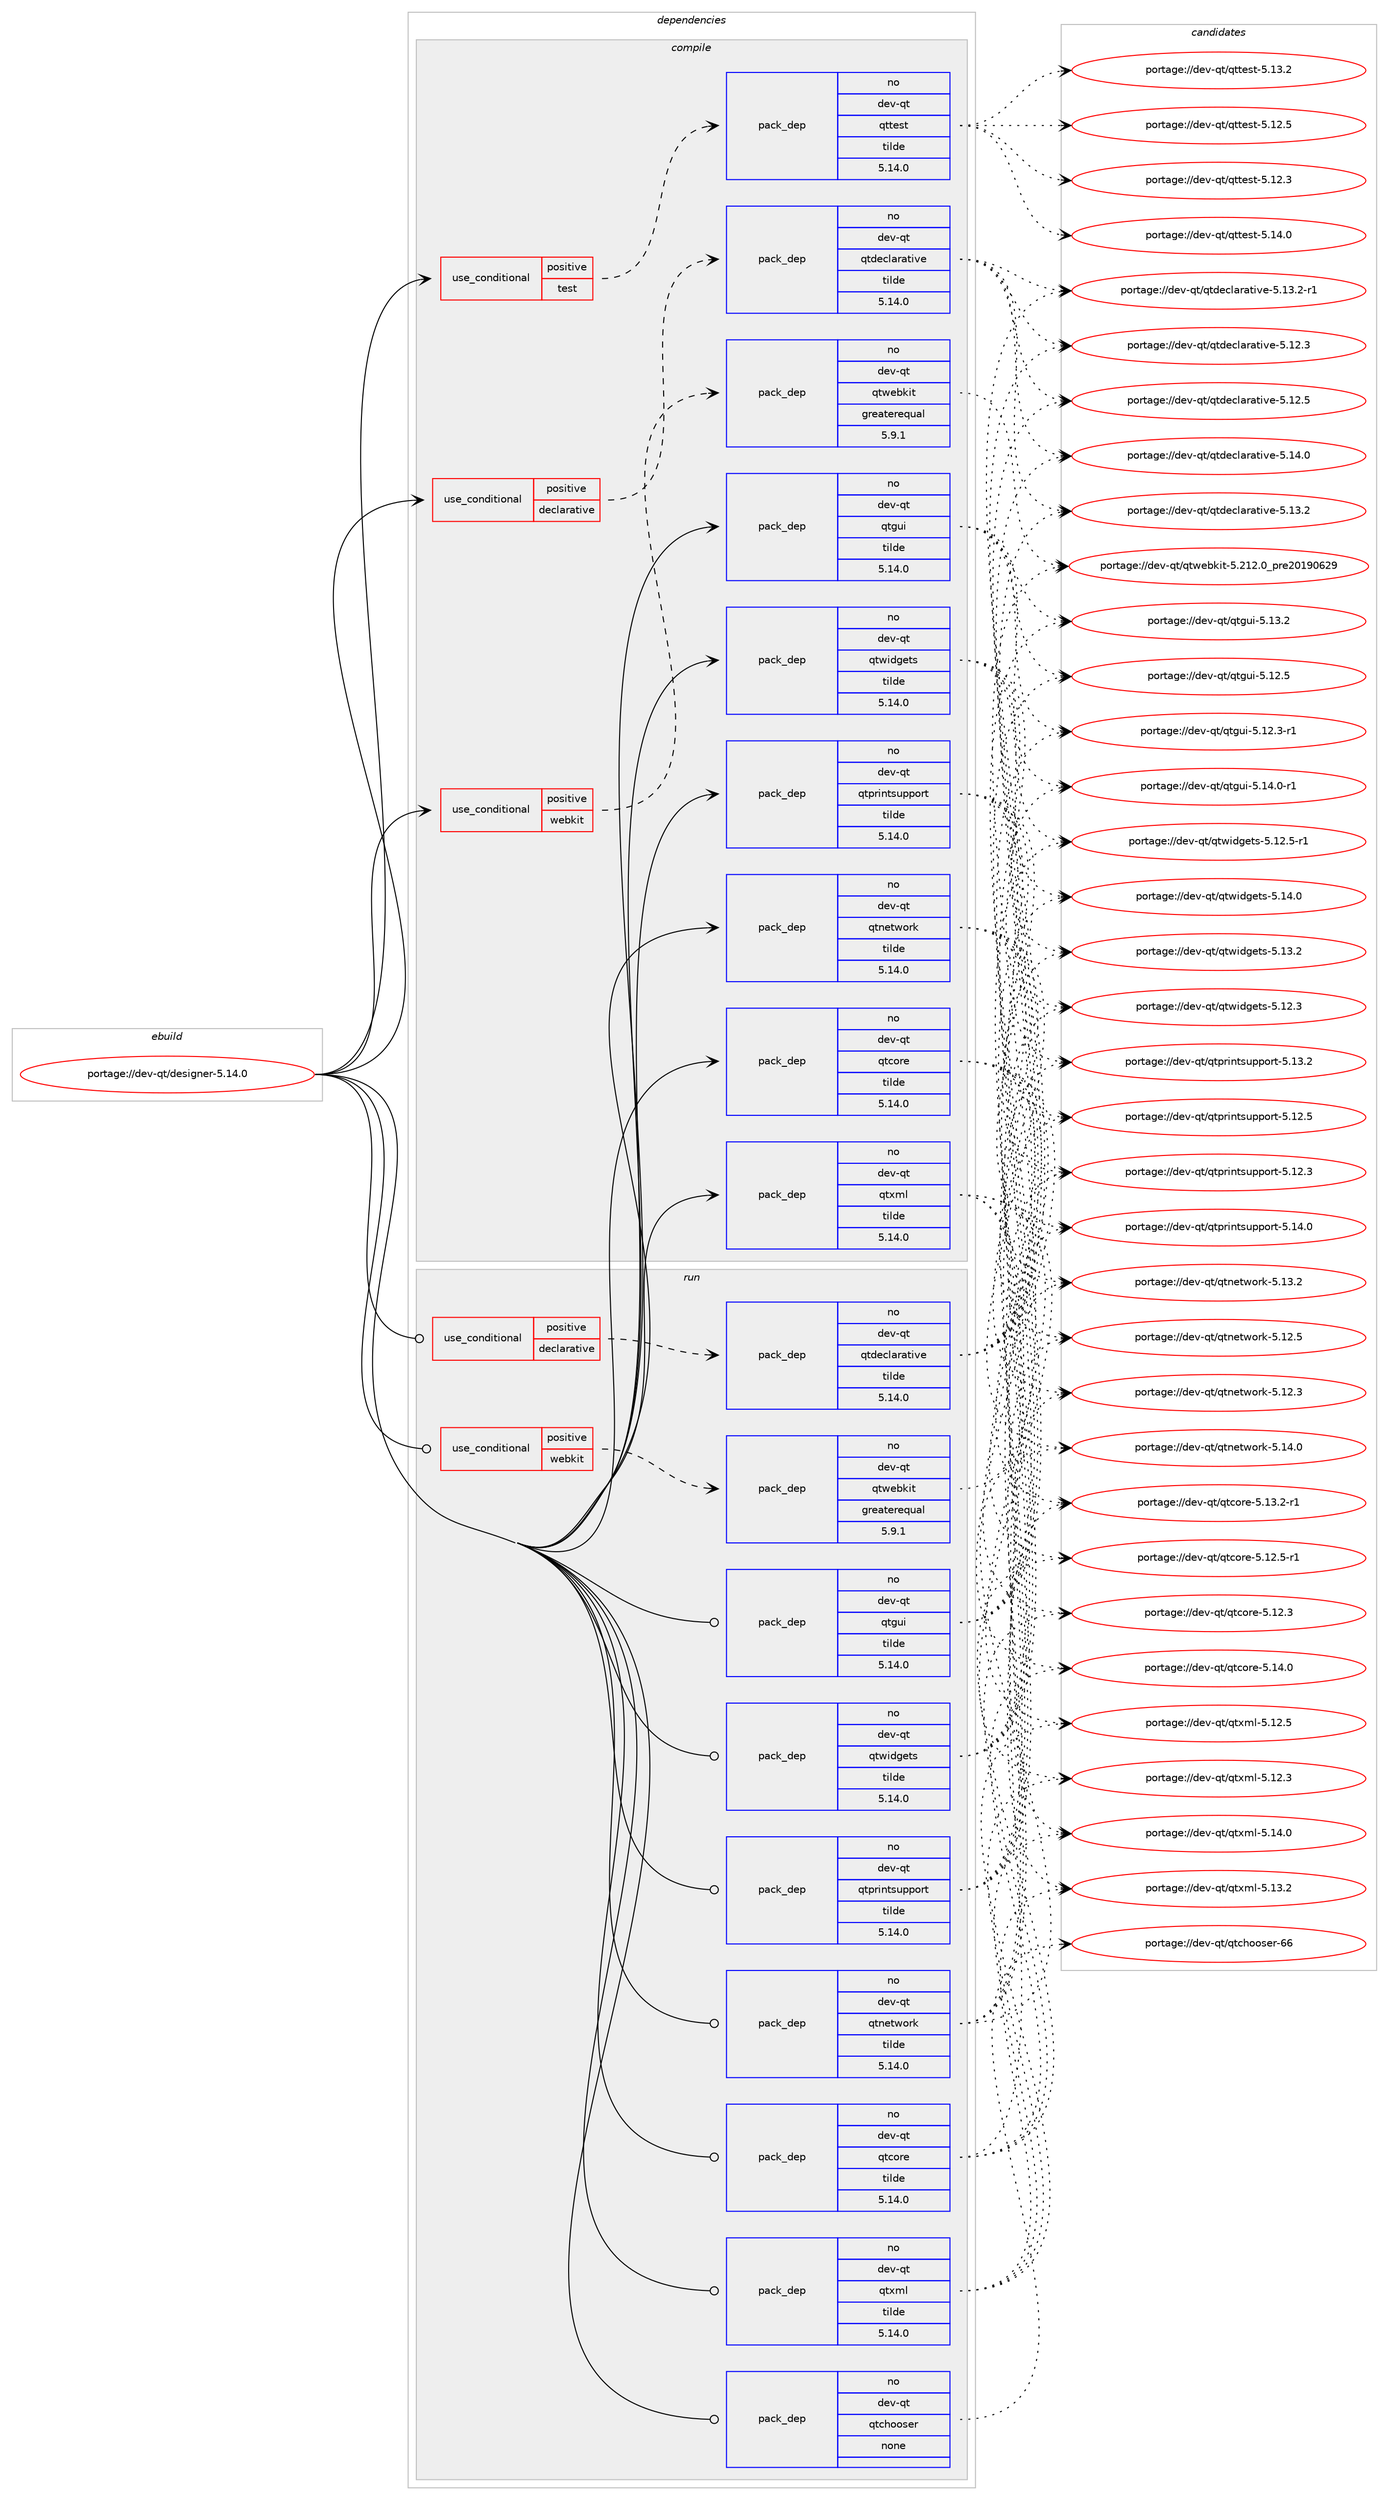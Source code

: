 digraph prolog {

# *************
# Graph options
# *************

newrank=true;
concentrate=true;
compound=true;
graph [rankdir=LR,fontname=Helvetica,fontsize=10,ranksep=1.5];#, ranksep=2.5, nodesep=0.2];
edge  [arrowhead=vee];
node  [fontname=Helvetica,fontsize=10];

# **********
# The ebuild
# **********

subgraph cluster_leftcol {
color=gray;
label=<<i>ebuild</i>>;
id [label="portage://dev-qt/designer-5.14.0", color=red, width=4, href="../dev-qt/designer-5.14.0.svg"];
}

# ****************
# The dependencies
# ****************

subgraph cluster_midcol {
color=gray;
label=<<i>dependencies</i>>;
subgraph cluster_compile {
fillcolor="#eeeeee";
style=filled;
label=<<i>compile</i>>;
subgraph cond103051 {
dependency416064 [label=<<TABLE BORDER="0" CELLBORDER="1" CELLSPACING="0" CELLPADDING="4"><TR><TD ROWSPAN="3" CELLPADDING="10">use_conditional</TD></TR><TR><TD>positive</TD></TR><TR><TD>declarative</TD></TR></TABLE>>, shape=none, color=red];
subgraph pack308132 {
dependency416065 [label=<<TABLE BORDER="0" CELLBORDER="1" CELLSPACING="0" CELLPADDING="4" WIDTH="220"><TR><TD ROWSPAN="6" CELLPADDING="30">pack_dep</TD></TR><TR><TD WIDTH="110">no</TD></TR><TR><TD>dev-qt</TD></TR><TR><TD>qtdeclarative</TD></TR><TR><TD>tilde</TD></TR><TR><TD>5.14.0</TD></TR></TABLE>>, shape=none, color=blue];
}
dependency416064:e -> dependency416065:w [weight=20,style="dashed",arrowhead="vee"];
}
id:e -> dependency416064:w [weight=20,style="solid",arrowhead="vee"];
subgraph cond103052 {
dependency416066 [label=<<TABLE BORDER="0" CELLBORDER="1" CELLSPACING="0" CELLPADDING="4"><TR><TD ROWSPAN="3" CELLPADDING="10">use_conditional</TD></TR><TR><TD>positive</TD></TR><TR><TD>test</TD></TR></TABLE>>, shape=none, color=red];
subgraph pack308133 {
dependency416067 [label=<<TABLE BORDER="0" CELLBORDER="1" CELLSPACING="0" CELLPADDING="4" WIDTH="220"><TR><TD ROWSPAN="6" CELLPADDING="30">pack_dep</TD></TR><TR><TD WIDTH="110">no</TD></TR><TR><TD>dev-qt</TD></TR><TR><TD>qttest</TD></TR><TR><TD>tilde</TD></TR><TR><TD>5.14.0</TD></TR></TABLE>>, shape=none, color=blue];
}
dependency416066:e -> dependency416067:w [weight=20,style="dashed",arrowhead="vee"];
}
id:e -> dependency416066:w [weight=20,style="solid",arrowhead="vee"];
subgraph cond103053 {
dependency416068 [label=<<TABLE BORDER="0" CELLBORDER="1" CELLSPACING="0" CELLPADDING="4"><TR><TD ROWSPAN="3" CELLPADDING="10">use_conditional</TD></TR><TR><TD>positive</TD></TR><TR><TD>webkit</TD></TR></TABLE>>, shape=none, color=red];
subgraph pack308134 {
dependency416069 [label=<<TABLE BORDER="0" CELLBORDER="1" CELLSPACING="0" CELLPADDING="4" WIDTH="220"><TR><TD ROWSPAN="6" CELLPADDING="30">pack_dep</TD></TR><TR><TD WIDTH="110">no</TD></TR><TR><TD>dev-qt</TD></TR><TR><TD>qtwebkit</TD></TR><TR><TD>greaterequal</TD></TR><TR><TD>5.9.1</TD></TR></TABLE>>, shape=none, color=blue];
}
dependency416068:e -> dependency416069:w [weight=20,style="dashed",arrowhead="vee"];
}
id:e -> dependency416068:w [weight=20,style="solid",arrowhead="vee"];
subgraph pack308135 {
dependency416070 [label=<<TABLE BORDER="0" CELLBORDER="1" CELLSPACING="0" CELLPADDING="4" WIDTH="220"><TR><TD ROWSPAN="6" CELLPADDING="30">pack_dep</TD></TR><TR><TD WIDTH="110">no</TD></TR><TR><TD>dev-qt</TD></TR><TR><TD>qtcore</TD></TR><TR><TD>tilde</TD></TR><TR><TD>5.14.0</TD></TR></TABLE>>, shape=none, color=blue];
}
id:e -> dependency416070:w [weight=20,style="solid",arrowhead="vee"];
subgraph pack308136 {
dependency416071 [label=<<TABLE BORDER="0" CELLBORDER="1" CELLSPACING="0" CELLPADDING="4" WIDTH="220"><TR><TD ROWSPAN="6" CELLPADDING="30">pack_dep</TD></TR><TR><TD WIDTH="110">no</TD></TR><TR><TD>dev-qt</TD></TR><TR><TD>qtgui</TD></TR><TR><TD>tilde</TD></TR><TR><TD>5.14.0</TD></TR></TABLE>>, shape=none, color=blue];
}
id:e -> dependency416071:w [weight=20,style="solid",arrowhead="vee"];
subgraph pack308137 {
dependency416072 [label=<<TABLE BORDER="0" CELLBORDER="1" CELLSPACING="0" CELLPADDING="4" WIDTH="220"><TR><TD ROWSPAN="6" CELLPADDING="30">pack_dep</TD></TR><TR><TD WIDTH="110">no</TD></TR><TR><TD>dev-qt</TD></TR><TR><TD>qtnetwork</TD></TR><TR><TD>tilde</TD></TR><TR><TD>5.14.0</TD></TR></TABLE>>, shape=none, color=blue];
}
id:e -> dependency416072:w [weight=20,style="solid",arrowhead="vee"];
subgraph pack308138 {
dependency416073 [label=<<TABLE BORDER="0" CELLBORDER="1" CELLSPACING="0" CELLPADDING="4" WIDTH="220"><TR><TD ROWSPAN="6" CELLPADDING="30">pack_dep</TD></TR><TR><TD WIDTH="110">no</TD></TR><TR><TD>dev-qt</TD></TR><TR><TD>qtprintsupport</TD></TR><TR><TD>tilde</TD></TR><TR><TD>5.14.0</TD></TR></TABLE>>, shape=none, color=blue];
}
id:e -> dependency416073:w [weight=20,style="solid",arrowhead="vee"];
subgraph pack308139 {
dependency416074 [label=<<TABLE BORDER="0" CELLBORDER="1" CELLSPACING="0" CELLPADDING="4" WIDTH="220"><TR><TD ROWSPAN="6" CELLPADDING="30">pack_dep</TD></TR><TR><TD WIDTH="110">no</TD></TR><TR><TD>dev-qt</TD></TR><TR><TD>qtwidgets</TD></TR><TR><TD>tilde</TD></TR><TR><TD>5.14.0</TD></TR></TABLE>>, shape=none, color=blue];
}
id:e -> dependency416074:w [weight=20,style="solid",arrowhead="vee"];
subgraph pack308140 {
dependency416075 [label=<<TABLE BORDER="0" CELLBORDER="1" CELLSPACING="0" CELLPADDING="4" WIDTH="220"><TR><TD ROWSPAN="6" CELLPADDING="30">pack_dep</TD></TR><TR><TD WIDTH="110">no</TD></TR><TR><TD>dev-qt</TD></TR><TR><TD>qtxml</TD></TR><TR><TD>tilde</TD></TR><TR><TD>5.14.0</TD></TR></TABLE>>, shape=none, color=blue];
}
id:e -> dependency416075:w [weight=20,style="solid",arrowhead="vee"];
}
subgraph cluster_compileandrun {
fillcolor="#eeeeee";
style=filled;
label=<<i>compile and run</i>>;
}
subgraph cluster_run {
fillcolor="#eeeeee";
style=filled;
label=<<i>run</i>>;
subgraph cond103054 {
dependency416076 [label=<<TABLE BORDER="0" CELLBORDER="1" CELLSPACING="0" CELLPADDING="4"><TR><TD ROWSPAN="3" CELLPADDING="10">use_conditional</TD></TR><TR><TD>positive</TD></TR><TR><TD>declarative</TD></TR></TABLE>>, shape=none, color=red];
subgraph pack308141 {
dependency416077 [label=<<TABLE BORDER="0" CELLBORDER="1" CELLSPACING="0" CELLPADDING="4" WIDTH="220"><TR><TD ROWSPAN="6" CELLPADDING="30">pack_dep</TD></TR><TR><TD WIDTH="110">no</TD></TR><TR><TD>dev-qt</TD></TR><TR><TD>qtdeclarative</TD></TR><TR><TD>tilde</TD></TR><TR><TD>5.14.0</TD></TR></TABLE>>, shape=none, color=blue];
}
dependency416076:e -> dependency416077:w [weight=20,style="dashed",arrowhead="vee"];
}
id:e -> dependency416076:w [weight=20,style="solid",arrowhead="odot"];
subgraph cond103055 {
dependency416078 [label=<<TABLE BORDER="0" CELLBORDER="1" CELLSPACING="0" CELLPADDING="4"><TR><TD ROWSPAN="3" CELLPADDING="10">use_conditional</TD></TR><TR><TD>positive</TD></TR><TR><TD>webkit</TD></TR></TABLE>>, shape=none, color=red];
subgraph pack308142 {
dependency416079 [label=<<TABLE BORDER="0" CELLBORDER="1" CELLSPACING="0" CELLPADDING="4" WIDTH="220"><TR><TD ROWSPAN="6" CELLPADDING="30">pack_dep</TD></TR><TR><TD WIDTH="110">no</TD></TR><TR><TD>dev-qt</TD></TR><TR><TD>qtwebkit</TD></TR><TR><TD>greaterequal</TD></TR><TR><TD>5.9.1</TD></TR></TABLE>>, shape=none, color=blue];
}
dependency416078:e -> dependency416079:w [weight=20,style="dashed",arrowhead="vee"];
}
id:e -> dependency416078:w [weight=20,style="solid",arrowhead="odot"];
subgraph pack308143 {
dependency416080 [label=<<TABLE BORDER="0" CELLBORDER="1" CELLSPACING="0" CELLPADDING="4" WIDTH="220"><TR><TD ROWSPAN="6" CELLPADDING="30">pack_dep</TD></TR><TR><TD WIDTH="110">no</TD></TR><TR><TD>dev-qt</TD></TR><TR><TD>qtchooser</TD></TR><TR><TD>none</TD></TR><TR><TD></TD></TR></TABLE>>, shape=none, color=blue];
}
id:e -> dependency416080:w [weight=20,style="solid",arrowhead="odot"];
subgraph pack308144 {
dependency416081 [label=<<TABLE BORDER="0" CELLBORDER="1" CELLSPACING="0" CELLPADDING="4" WIDTH="220"><TR><TD ROWSPAN="6" CELLPADDING="30">pack_dep</TD></TR><TR><TD WIDTH="110">no</TD></TR><TR><TD>dev-qt</TD></TR><TR><TD>qtcore</TD></TR><TR><TD>tilde</TD></TR><TR><TD>5.14.0</TD></TR></TABLE>>, shape=none, color=blue];
}
id:e -> dependency416081:w [weight=20,style="solid",arrowhead="odot"];
subgraph pack308145 {
dependency416082 [label=<<TABLE BORDER="0" CELLBORDER="1" CELLSPACING="0" CELLPADDING="4" WIDTH="220"><TR><TD ROWSPAN="6" CELLPADDING="30">pack_dep</TD></TR><TR><TD WIDTH="110">no</TD></TR><TR><TD>dev-qt</TD></TR><TR><TD>qtgui</TD></TR><TR><TD>tilde</TD></TR><TR><TD>5.14.0</TD></TR></TABLE>>, shape=none, color=blue];
}
id:e -> dependency416082:w [weight=20,style="solid",arrowhead="odot"];
subgraph pack308146 {
dependency416083 [label=<<TABLE BORDER="0" CELLBORDER="1" CELLSPACING="0" CELLPADDING="4" WIDTH="220"><TR><TD ROWSPAN="6" CELLPADDING="30">pack_dep</TD></TR><TR><TD WIDTH="110">no</TD></TR><TR><TD>dev-qt</TD></TR><TR><TD>qtnetwork</TD></TR><TR><TD>tilde</TD></TR><TR><TD>5.14.0</TD></TR></TABLE>>, shape=none, color=blue];
}
id:e -> dependency416083:w [weight=20,style="solid",arrowhead="odot"];
subgraph pack308147 {
dependency416084 [label=<<TABLE BORDER="0" CELLBORDER="1" CELLSPACING="0" CELLPADDING="4" WIDTH="220"><TR><TD ROWSPAN="6" CELLPADDING="30">pack_dep</TD></TR><TR><TD WIDTH="110">no</TD></TR><TR><TD>dev-qt</TD></TR><TR><TD>qtprintsupport</TD></TR><TR><TD>tilde</TD></TR><TR><TD>5.14.0</TD></TR></TABLE>>, shape=none, color=blue];
}
id:e -> dependency416084:w [weight=20,style="solid",arrowhead="odot"];
subgraph pack308148 {
dependency416085 [label=<<TABLE BORDER="0" CELLBORDER="1" CELLSPACING="0" CELLPADDING="4" WIDTH="220"><TR><TD ROWSPAN="6" CELLPADDING="30">pack_dep</TD></TR><TR><TD WIDTH="110">no</TD></TR><TR><TD>dev-qt</TD></TR><TR><TD>qtwidgets</TD></TR><TR><TD>tilde</TD></TR><TR><TD>5.14.0</TD></TR></TABLE>>, shape=none, color=blue];
}
id:e -> dependency416085:w [weight=20,style="solid",arrowhead="odot"];
subgraph pack308149 {
dependency416086 [label=<<TABLE BORDER="0" CELLBORDER="1" CELLSPACING="0" CELLPADDING="4" WIDTH="220"><TR><TD ROWSPAN="6" CELLPADDING="30">pack_dep</TD></TR><TR><TD WIDTH="110">no</TD></TR><TR><TD>dev-qt</TD></TR><TR><TD>qtxml</TD></TR><TR><TD>tilde</TD></TR><TR><TD>5.14.0</TD></TR></TABLE>>, shape=none, color=blue];
}
id:e -> dependency416086:w [weight=20,style="solid",arrowhead="odot"];
}
}

# **************
# The candidates
# **************

subgraph cluster_choices {
rank=same;
color=gray;
label=<<i>candidates</i>>;

subgraph choice308132 {
color=black;
nodesep=1;
choice100101118451131164711311610010199108971149711610511810145534649524648 [label="portage://dev-qt/qtdeclarative-5.14.0", color=red, width=4,href="../dev-qt/qtdeclarative-5.14.0.svg"];
choice1001011184511311647113116100101991089711497116105118101455346495146504511449 [label="portage://dev-qt/qtdeclarative-5.13.2-r1", color=red, width=4,href="../dev-qt/qtdeclarative-5.13.2-r1.svg"];
choice100101118451131164711311610010199108971149711610511810145534649514650 [label="portage://dev-qt/qtdeclarative-5.13.2", color=red, width=4,href="../dev-qt/qtdeclarative-5.13.2.svg"];
choice100101118451131164711311610010199108971149711610511810145534649504653 [label="portage://dev-qt/qtdeclarative-5.12.5", color=red, width=4,href="../dev-qt/qtdeclarative-5.12.5.svg"];
choice100101118451131164711311610010199108971149711610511810145534649504651 [label="portage://dev-qt/qtdeclarative-5.12.3", color=red, width=4,href="../dev-qt/qtdeclarative-5.12.3.svg"];
dependency416065:e -> choice100101118451131164711311610010199108971149711610511810145534649524648:w [style=dotted,weight="100"];
dependency416065:e -> choice1001011184511311647113116100101991089711497116105118101455346495146504511449:w [style=dotted,weight="100"];
dependency416065:e -> choice100101118451131164711311610010199108971149711610511810145534649514650:w [style=dotted,weight="100"];
dependency416065:e -> choice100101118451131164711311610010199108971149711610511810145534649504653:w [style=dotted,weight="100"];
dependency416065:e -> choice100101118451131164711311610010199108971149711610511810145534649504651:w [style=dotted,weight="100"];
}
subgraph choice308133 {
color=black;
nodesep=1;
choice100101118451131164711311611610111511645534649524648 [label="portage://dev-qt/qttest-5.14.0", color=red, width=4,href="../dev-qt/qttest-5.14.0.svg"];
choice100101118451131164711311611610111511645534649514650 [label="portage://dev-qt/qttest-5.13.2", color=red, width=4,href="../dev-qt/qttest-5.13.2.svg"];
choice100101118451131164711311611610111511645534649504653 [label="portage://dev-qt/qttest-5.12.5", color=red, width=4,href="../dev-qt/qttest-5.12.5.svg"];
choice100101118451131164711311611610111511645534649504651 [label="portage://dev-qt/qttest-5.12.3", color=red, width=4,href="../dev-qt/qttest-5.12.3.svg"];
dependency416067:e -> choice100101118451131164711311611610111511645534649524648:w [style=dotted,weight="100"];
dependency416067:e -> choice100101118451131164711311611610111511645534649514650:w [style=dotted,weight="100"];
dependency416067:e -> choice100101118451131164711311611610111511645534649504653:w [style=dotted,weight="100"];
dependency416067:e -> choice100101118451131164711311611610111511645534649504651:w [style=dotted,weight="100"];
}
subgraph choice308134 {
color=black;
nodesep=1;
choice1001011184511311647113116119101981071051164553465049504648951121141015048495748545057 [label="portage://dev-qt/qtwebkit-5.212.0_pre20190629", color=red, width=4,href="../dev-qt/qtwebkit-5.212.0_pre20190629.svg"];
dependency416069:e -> choice1001011184511311647113116119101981071051164553465049504648951121141015048495748545057:w [style=dotted,weight="100"];
}
subgraph choice308135 {
color=black;
nodesep=1;
choice10010111845113116471131169911111410145534649524648 [label="portage://dev-qt/qtcore-5.14.0", color=red, width=4,href="../dev-qt/qtcore-5.14.0.svg"];
choice100101118451131164711311699111114101455346495146504511449 [label="portage://dev-qt/qtcore-5.13.2-r1", color=red, width=4,href="../dev-qt/qtcore-5.13.2-r1.svg"];
choice100101118451131164711311699111114101455346495046534511449 [label="portage://dev-qt/qtcore-5.12.5-r1", color=red, width=4,href="../dev-qt/qtcore-5.12.5-r1.svg"];
choice10010111845113116471131169911111410145534649504651 [label="portage://dev-qt/qtcore-5.12.3", color=red, width=4,href="../dev-qt/qtcore-5.12.3.svg"];
dependency416070:e -> choice10010111845113116471131169911111410145534649524648:w [style=dotted,weight="100"];
dependency416070:e -> choice100101118451131164711311699111114101455346495146504511449:w [style=dotted,weight="100"];
dependency416070:e -> choice100101118451131164711311699111114101455346495046534511449:w [style=dotted,weight="100"];
dependency416070:e -> choice10010111845113116471131169911111410145534649504651:w [style=dotted,weight="100"];
}
subgraph choice308136 {
color=black;
nodesep=1;
choice1001011184511311647113116103117105455346495246484511449 [label="portage://dev-qt/qtgui-5.14.0-r1", color=red, width=4,href="../dev-qt/qtgui-5.14.0-r1.svg"];
choice100101118451131164711311610311710545534649514650 [label="portage://dev-qt/qtgui-5.13.2", color=red, width=4,href="../dev-qt/qtgui-5.13.2.svg"];
choice100101118451131164711311610311710545534649504653 [label="portage://dev-qt/qtgui-5.12.5", color=red, width=4,href="../dev-qt/qtgui-5.12.5.svg"];
choice1001011184511311647113116103117105455346495046514511449 [label="portage://dev-qt/qtgui-5.12.3-r1", color=red, width=4,href="../dev-qt/qtgui-5.12.3-r1.svg"];
dependency416071:e -> choice1001011184511311647113116103117105455346495246484511449:w [style=dotted,weight="100"];
dependency416071:e -> choice100101118451131164711311610311710545534649514650:w [style=dotted,weight="100"];
dependency416071:e -> choice100101118451131164711311610311710545534649504653:w [style=dotted,weight="100"];
dependency416071:e -> choice1001011184511311647113116103117105455346495046514511449:w [style=dotted,weight="100"];
}
subgraph choice308137 {
color=black;
nodesep=1;
choice100101118451131164711311611010111611911111410745534649524648 [label="portage://dev-qt/qtnetwork-5.14.0", color=red, width=4,href="../dev-qt/qtnetwork-5.14.0.svg"];
choice100101118451131164711311611010111611911111410745534649514650 [label="portage://dev-qt/qtnetwork-5.13.2", color=red, width=4,href="../dev-qt/qtnetwork-5.13.2.svg"];
choice100101118451131164711311611010111611911111410745534649504653 [label="portage://dev-qt/qtnetwork-5.12.5", color=red, width=4,href="../dev-qt/qtnetwork-5.12.5.svg"];
choice100101118451131164711311611010111611911111410745534649504651 [label="portage://dev-qt/qtnetwork-5.12.3", color=red, width=4,href="../dev-qt/qtnetwork-5.12.3.svg"];
dependency416072:e -> choice100101118451131164711311611010111611911111410745534649524648:w [style=dotted,weight="100"];
dependency416072:e -> choice100101118451131164711311611010111611911111410745534649514650:w [style=dotted,weight="100"];
dependency416072:e -> choice100101118451131164711311611010111611911111410745534649504653:w [style=dotted,weight="100"];
dependency416072:e -> choice100101118451131164711311611010111611911111410745534649504651:w [style=dotted,weight="100"];
}
subgraph choice308138 {
color=black;
nodesep=1;
choice100101118451131164711311611211410511011611511711211211111411645534649524648 [label="portage://dev-qt/qtprintsupport-5.14.0", color=red, width=4,href="../dev-qt/qtprintsupport-5.14.0.svg"];
choice100101118451131164711311611211410511011611511711211211111411645534649514650 [label="portage://dev-qt/qtprintsupport-5.13.2", color=red, width=4,href="../dev-qt/qtprintsupport-5.13.2.svg"];
choice100101118451131164711311611211410511011611511711211211111411645534649504653 [label="portage://dev-qt/qtprintsupport-5.12.5", color=red, width=4,href="../dev-qt/qtprintsupport-5.12.5.svg"];
choice100101118451131164711311611211410511011611511711211211111411645534649504651 [label="portage://dev-qt/qtprintsupport-5.12.3", color=red, width=4,href="../dev-qt/qtprintsupport-5.12.3.svg"];
dependency416073:e -> choice100101118451131164711311611211410511011611511711211211111411645534649524648:w [style=dotted,weight="100"];
dependency416073:e -> choice100101118451131164711311611211410511011611511711211211111411645534649514650:w [style=dotted,weight="100"];
dependency416073:e -> choice100101118451131164711311611211410511011611511711211211111411645534649504653:w [style=dotted,weight="100"];
dependency416073:e -> choice100101118451131164711311611211410511011611511711211211111411645534649504651:w [style=dotted,weight="100"];
}
subgraph choice308139 {
color=black;
nodesep=1;
choice100101118451131164711311611910510010310111611545534649524648 [label="portage://dev-qt/qtwidgets-5.14.0", color=red, width=4,href="../dev-qt/qtwidgets-5.14.0.svg"];
choice100101118451131164711311611910510010310111611545534649514650 [label="portage://dev-qt/qtwidgets-5.13.2", color=red, width=4,href="../dev-qt/qtwidgets-5.13.2.svg"];
choice1001011184511311647113116119105100103101116115455346495046534511449 [label="portage://dev-qt/qtwidgets-5.12.5-r1", color=red, width=4,href="../dev-qt/qtwidgets-5.12.5-r1.svg"];
choice100101118451131164711311611910510010310111611545534649504651 [label="portage://dev-qt/qtwidgets-5.12.3", color=red, width=4,href="../dev-qt/qtwidgets-5.12.3.svg"];
dependency416074:e -> choice100101118451131164711311611910510010310111611545534649524648:w [style=dotted,weight="100"];
dependency416074:e -> choice100101118451131164711311611910510010310111611545534649514650:w [style=dotted,weight="100"];
dependency416074:e -> choice1001011184511311647113116119105100103101116115455346495046534511449:w [style=dotted,weight="100"];
dependency416074:e -> choice100101118451131164711311611910510010310111611545534649504651:w [style=dotted,weight="100"];
}
subgraph choice308140 {
color=black;
nodesep=1;
choice100101118451131164711311612010910845534649524648 [label="portage://dev-qt/qtxml-5.14.0", color=red, width=4,href="../dev-qt/qtxml-5.14.0.svg"];
choice100101118451131164711311612010910845534649514650 [label="portage://dev-qt/qtxml-5.13.2", color=red, width=4,href="../dev-qt/qtxml-5.13.2.svg"];
choice100101118451131164711311612010910845534649504653 [label="portage://dev-qt/qtxml-5.12.5", color=red, width=4,href="../dev-qt/qtxml-5.12.5.svg"];
choice100101118451131164711311612010910845534649504651 [label="portage://dev-qt/qtxml-5.12.3", color=red, width=4,href="../dev-qt/qtxml-5.12.3.svg"];
dependency416075:e -> choice100101118451131164711311612010910845534649524648:w [style=dotted,weight="100"];
dependency416075:e -> choice100101118451131164711311612010910845534649514650:w [style=dotted,weight="100"];
dependency416075:e -> choice100101118451131164711311612010910845534649504653:w [style=dotted,weight="100"];
dependency416075:e -> choice100101118451131164711311612010910845534649504651:w [style=dotted,weight="100"];
}
subgraph choice308141 {
color=black;
nodesep=1;
choice100101118451131164711311610010199108971149711610511810145534649524648 [label="portage://dev-qt/qtdeclarative-5.14.0", color=red, width=4,href="../dev-qt/qtdeclarative-5.14.0.svg"];
choice1001011184511311647113116100101991089711497116105118101455346495146504511449 [label="portage://dev-qt/qtdeclarative-5.13.2-r1", color=red, width=4,href="../dev-qt/qtdeclarative-5.13.2-r1.svg"];
choice100101118451131164711311610010199108971149711610511810145534649514650 [label="portage://dev-qt/qtdeclarative-5.13.2", color=red, width=4,href="../dev-qt/qtdeclarative-5.13.2.svg"];
choice100101118451131164711311610010199108971149711610511810145534649504653 [label="portage://dev-qt/qtdeclarative-5.12.5", color=red, width=4,href="../dev-qt/qtdeclarative-5.12.5.svg"];
choice100101118451131164711311610010199108971149711610511810145534649504651 [label="portage://dev-qt/qtdeclarative-5.12.3", color=red, width=4,href="../dev-qt/qtdeclarative-5.12.3.svg"];
dependency416077:e -> choice100101118451131164711311610010199108971149711610511810145534649524648:w [style=dotted,weight="100"];
dependency416077:e -> choice1001011184511311647113116100101991089711497116105118101455346495146504511449:w [style=dotted,weight="100"];
dependency416077:e -> choice100101118451131164711311610010199108971149711610511810145534649514650:w [style=dotted,weight="100"];
dependency416077:e -> choice100101118451131164711311610010199108971149711610511810145534649504653:w [style=dotted,weight="100"];
dependency416077:e -> choice100101118451131164711311610010199108971149711610511810145534649504651:w [style=dotted,weight="100"];
}
subgraph choice308142 {
color=black;
nodesep=1;
choice1001011184511311647113116119101981071051164553465049504648951121141015048495748545057 [label="portage://dev-qt/qtwebkit-5.212.0_pre20190629", color=red, width=4,href="../dev-qt/qtwebkit-5.212.0_pre20190629.svg"];
dependency416079:e -> choice1001011184511311647113116119101981071051164553465049504648951121141015048495748545057:w [style=dotted,weight="100"];
}
subgraph choice308143 {
color=black;
nodesep=1;
choice100101118451131164711311699104111111115101114455454 [label="portage://dev-qt/qtchooser-66", color=red, width=4,href="../dev-qt/qtchooser-66.svg"];
dependency416080:e -> choice100101118451131164711311699104111111115101114455454:w [style=dotted,weight="100"];
}
subgraph choice308144 {
color=black;
nodesep=1;
choice10010111845113116471131169911111410145534649524648 [label="portage://dev-qt/qtcore-5.14.0", color=red, width=4,href="../dev-qt/qtcore-5.14.0.svg"];
choice100101118451131164711311699111114101455346495146504511449 [label="portage://dev-qt/qtcore-5.13.2-r1", color=red, width=4,href="../dev-qt/qtcore-5.13.2-r1.svg"];
choice100101118451131164711311699111114101455346495046534511449 [label="portage://dev-qt/qtcore-5.12.5-r1", color=red, width=4,href="../dev-qt/qtcore-5.12.5-r1.svg"];
choice10010111845113116471131169911111410145534649504651 [label="portage://dev-qt/qtcore-5.12.3", color=red, width=4,href="../dev-qt/qtcore-5.12.3.svg"];
dependency416081:e -> choice10010111845113116471131169911111410145534649524648:w [style=dotted,weight="100"];
dependency416081:e -> choice100101118451131164711311699111114101455346495146504511449:w [style=dotted,weight="100"];
dependency416081:e -> choice100101118451131164711311699111114101455346495046534511449:w [style=dotted,weight="100"];
dependency416081:e -> choice10010111845113116471131169911111410145534649504651:w [style=dotted,weight="100"];
}
subgraph choice308145 {
color=black;
nodesep=1;
choice1001011184511311647113116103117105455346495246484511449 [label="portage://dev-qt/qtgui-5.14.0-r1", color=red, width=4,href="../dev-qt/qtgui-5.14.0-r1.svg"];
choice100101118451131164711311610311710545534649514650 [label="portage://dev-qt/qtgui-5.13.2", color=red, width=4,href="../dev-qt/qtgui-5.13.2.svg"];
choice100101118451131164711311610311710545534649504653 [label="portage://dev-qt/qtgui-5.12.5", color=red, width=4,href="../dev-qt/qtgui-5.12.5.svg"];
choice1001011184511311647113116103117105455346495046514511449 [label="portage://dev-qt/qtgui-5.12.3-r1", color=red, width=4,href="../dev-qt/qtgui-5.12.3-r1.svg"];
dependency416082:e -> choice1001011184511311647113116103117105455346495246484511449:w [style=dotted,weight="100"];
dependency416082:e -> choice100101118451131164711311610311710545534649514650:w [style=dotted,weight="100"];
dependency416082:e -> choice100101118451131164711311610311710545534649504653:w [style=dotted,weight="100"];
dependency416082:e -> choice1001011184511311647113116103117105455346495046514511449:w [style=dotted,weight="100"];
}
subgraph choice308146 {
color=black;
nodesep=1;
choice100101118451131164711311611010111611911111410745534649524648 [label="portage://dev-qt/qtnetwork-5.14.0", color=red, width=4,href="../dev-qt/qtnetwork-5.14.0.svg"];
choice100101118451131164711311611010111611911111410745534649514650 [label="portage://dev-qt/qtnetwork-5.13.2", color=red, width=4,href="../dev-qt/qtnetwork-5.13.2.svg"];
choice100101118451131164711311611010111611911111410745534649504653 [label="portage://dev-qt/qtnetwork-5.12.5", color=red, width=4,href="../dev-qt/qtnetwork-5.12.5.svg"];
choice100101118451131164711311611010111611911111410745534649504651 [label="portage://dev-qt/qtnetwork-5.12.3", color=red, width=4,href="../dev-qt/qtnetwork-5.12.3.svg"];
dependency416083:e -> choice100101118451131164711311611010111611911111410745534649524648:w [style=dotted,weight="100"];
dependency416083:e -> choice100101118451131164711311611010111611911111410745534649514650:w [style=dotted,weight="100"];
dependency416083:e -> choice100101118451131164711311611010111611911111410745534649504653:w [style=dotted,weight="100"];
dependency416083:e -> choice100101118451131164711311611010111611911111410745534649504651:w [style=dotted,weight="100"];
}
subgraph choice308147 {
color=black;
nodesep=1;
choice100101118451131164711311611211410511011611511711211211111411645534649524648 [label="portage://dev-qt/qtprintsupport-5.14.0", color=red, width=4,href="../dev-qt/qtprintsupport-5.14.0.svg"];
choice100101118451131164711311611211410511011611511711211211111411645534649514650 [label="portage://dev-qt/qtprintsupport-5.13.2", color=red, width=4,href="../dev-qt/qtprintsupport-5.13.2.svg"];
choice100101118451131164711311611211410511011611511711211211111411645534649504653 [label="portage://dev-qt/qtprintsupport-5.12.5", color=red, width=4,href="../dev-qt/qtprintsupport-5.12.5.svg"];
choice100101118451131164711311611211410511011611511711211211111411645534649504651 [label="portage://dev-qt/qtprintsupport-5.12.3", color=red, width=4,href="../dev-qt/qtprintsupport-5.12.3.svg"];
dependency416084:e -> choice100101118451131164711311611211410511011611511711211211111411645534649524648:w [style=dotted,weight="100"];
dependency416084:e -> choice100101118451131164711311611211410511011611511711211211111411645534649514650:w [style=dotted,weight="100"];
dependency416084:e -> choice100101118451131164711311611211410511011611511711211211111411645534649504653:w [style=dotted,weight="100"];
dependency416084:e -> choice100101118451131164711311611211410511011611511711211211111411645534649504651:w [style=dotted,weight="100"];
}
subgraph choice308148 {
color=black;
nodesep=1;
choice100101118451131164711311611910510010310111611545534649524648 [label="portage://dev-qt/qtwidgets-5.14.0", color=red, width=4,href="../dev-qt/qtwidgets-5.14.0.svg"];
choice100101118451131164711311611910510010310111611545534649514650 [label="portage://dev-qt/qtwidgets-5.13.2", color=red, width=4,href="../dev-qt/qtwidgets-5.13.2.svg"];
choice1001011184511311647113116119105100103101116115455346495046534511449 [label="portage://dev-qt/qtwidgets-5.12.5-r1", color=red, width=4,href="../dev-qt/qtwidgets-5.12.5-r1.svg"];
choice100101118451131164711311611910510010310111611545534649504651 [label="portage://dev-qt/qtwidgets-5.12.3", color=red, width=4,href="../dev-qt/qtwidgets-5.12.3.svg"];
dependency416085:e -> choice100101118451131164711311611910510010310111611545534649524648:w [style=dotted,weight="100"];
dependency416085:e -> choice100101118451131164711311611910510010310111611545534649514650:w [style=dotted,weight="100"];
dependency416085:e -> choice1001011184511311647113116119105100103101116115455346495046534511449:w [style=dotted,weight="100"];
dependency416085:e -> choice100101118451131164711311611910510010310111611545534649504651:w [style=dotted,weight="100"];
}
subgraph choice308149 {
color=black;
nodesep=1;
choice100101118451131164711311612010910845534649524648 [label="portage://dev-qt/qtxml-5.14.0", color=red, width=4,href="../dev-qt/qtxml-5.14.0.svg"];
choice100101118451131164711311612010910845534649514650 [label="portage://dev-qt/qtxml-5.13.2", color=red, width=4,href="../dev-qt/qtxml-5.13.2.svg"];
choice100101118451131164711311612010910845534649504653 [label="portage://dev-qt/qtxml-5.12.5", color=red, width=4,href="../dev-qt/qtxml-5.12.5.svg"];
choice100101118451131164711311612010910845534649504651 [label="portage://dev-qt/qtxml-5.12.3", color=red, width=4,href="../dev-qt/qtxml-5.12.3.svg"];
dependency416086:e -> choice100101118451131164711311612010910845534649524648:w [style=dotted,weight="100"];
dependency416086:e -> choice100101118451131164711311612010910845534649514650:w [style=dotted,weight="100"];
dependency416086:e -> choice100101118451131164711311612010910845534649504653:w [style=dotted,weight="100"];
dependency416086:e -> choice100101118451131164711311612010910845534649504651:w [style=dotted,weight="100"];
}
}

}

